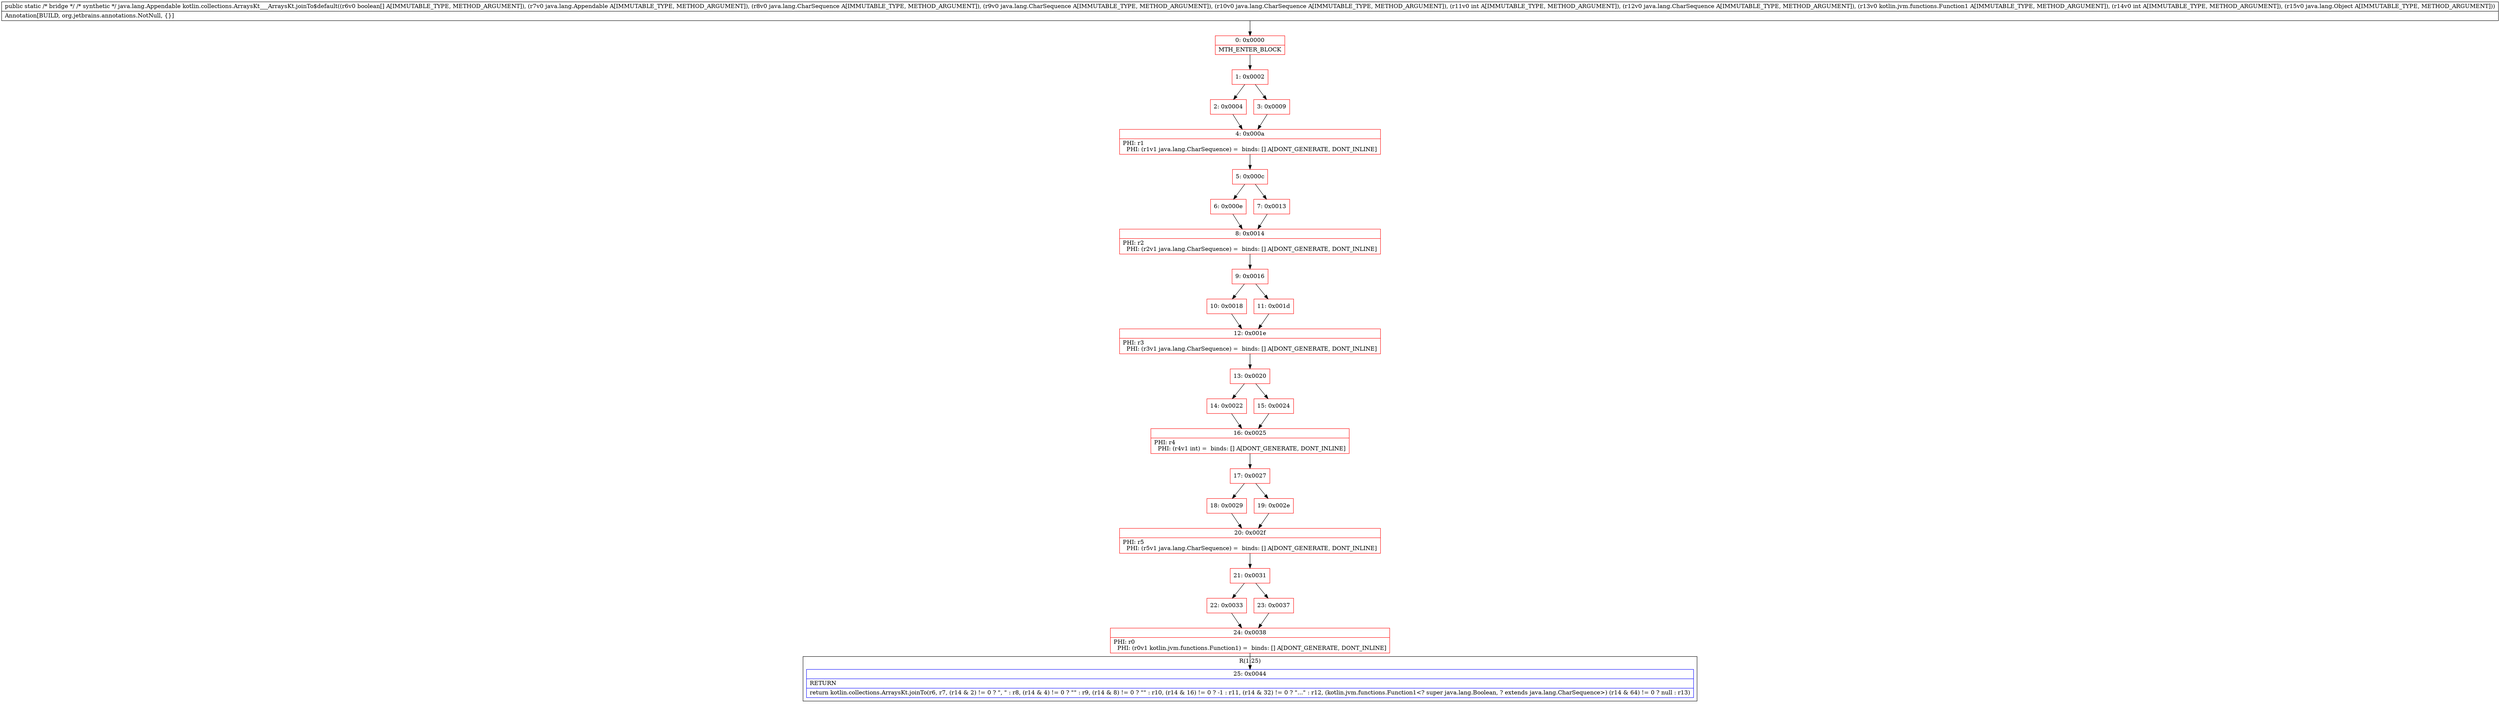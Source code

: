 digraph "CFG forkotlin.collections.ArraysKt___ArraysKt.joinTo$default([ZLjava\/lang\/Appendable;Ljava\/lang\/CharSequence;Ljava\/lang\/CharSequence;Ljava\/lang\/CharSequence;ILjava\/lang\/CharSequence;Lkotlin\/jvm\/functions\/Function1;ILjava\/lang\/Object;)Ljava\/lang\/Appendable;" {
subgraph cluster_Region_1798812003 {
label = "R(1:25)";
node [shape=record,color=blue];
Node_25 [shape=record,label="{25\:\ 0x0044|RETURN\l|return kotlin.collections.ArraysKt.joinTo(r6, r7, (r14 & 2) != 0 ? \", \" : r8, (r14 & 4) != 0 ? \"\" : r9, (r14 & 8) != 0 ? \"\" : r10, (r14 & 16) != 0 ? \-1 : r11, (r14 & 32) != 0 ? \"...\" : r12, (kotlin.jvm.functions.Function1\<? super java.lang.Boolean, ? extends java.lang.CharSequence\>) (r14 & 64) != 0 ? null : r13)\l}"];
}
Node_0 [shape=record,color=red,label="{0\:\ 0x0000|MTH_ENTER_BLOCK\l}"];
Node_1 [shape=record,color=red,label="{1\:\ 0x0002}"];
Node_2 [shape=record,color=red,label="{2\:\ 0x0004}"];
Node_3 [shape=record,color=red,label="{3\:\ 0x0009}"];
Node_4 [shape=record,color=red,label="{4\:\ 0x000a|PHI: r1 \l  PHI: (r1v1 java.lang.CharSequence) =  binds: [] A[DONT_GENERATE, DONT_INLINE]\l}"];
Node_5 [shape=record,color=red,label="{5\:\ 0x000c}"];
Node_6 [shape=record,color=red,label="{6\:\ 0x000e}"];
Node_7 [shape=record,color=red,label="{7\:\ 0x0013}"];
Node_8 [shape=record,color=red,label="{8\:\ 0x0014|PHI: r2 \l  PHI: (r2v1 java.lang.CharSequence) =  binds: [] A[DONT_GENERATE, DONT_INLINE]\l}"];
Node_9 [shape=record,color=red,label="{9\:\ 0x0016}"];
Node_10 [shape=record,color=red,label="{10\:\ 0x0018}"];
Node_11 [shape=record,color=red,label="{11\:\ 0x001d}"];
Node_12 [shape=record,color=red,label="{12\:\ 0x001e|PHI: r3 \l  PHI: (r3v1 java.lang.CharSequence) =  binds: [] A[DONT_GENERATE, DONT_INLINE]\l}"];
Node_13 [shape=record,color=red,label="{13\:\ 0x0020}"];
Node_14 [shape=record,color=red,label="{14\:\ 0x0022}"];
Node_15 [shape=record,color=red,label="{15\:\ 0x0024}"];
Node_16 [shape=record,color=red,label="{16\:\ 0x0025|PHI: r4 \l  PHI: (r4v1 int) =  binds: [] A[DONT_GENERATE, DONT_INLINE]\l}"];
Node_17 [shape=record,color=red,label="{17\:\ 0x0027}"];
Node_18 [shape=record,color=red,label="{18\:\ 0x0029}"];
Node_19 [shape=record,color=red,label="{19\:\ 0x002e}"];
Node_20 [shape=record,color=red,label="{20\:\ 0x002f|PHI: r5 \l  PHI: (r5v1 java.lang.CharSequence) =  binds: [] A[DONT_GENERATE, DONT_INLINE]\l}"];
Node_21 [shape=record,color=red,label="{21\:\ 0x0031}"];
Node_22 [shape=record,color=red,label="{22\:\ 0x0033}"];
Node_23 [shape=record,color=red,label="{23\:\ 0x0037}"];
Node_24 [shape=record,color=red,label="{24\:\ 0x0038|PHI: r0 \l  PHI: (r0v1 kotlin.jvm.functions.Function1) =  binds: [] A[DONT_GENERATE, DONT_INLINE]\l}"];
MethodNode[shape=record,label="{public static \/* bridge *\/ \/* synthetic *\/ java.lang.Appendable kotlin.collections.ArraysKt___ArraysKt.joinTo$default((r6v0 boolean[] A[IMMUTABLE_TYPE, METHOD_ARGUMENT]), (r7v0 java.lang.Appendable A[IMMUTABLE_TYPE, METHOD_ARGUMENT]), (r8v0 java.lang.CharSequence A[IMMUTABLE_TYPE, METHOD_ARGUMENT]), (r9v0 java.lang.CharSequence A[IMMUTABLE_TYPE, METHOD_ARGUMENT]), (r10v0 java.lang.CharSequence A[IMMUTABLE_TYPE, METHOD_ARGUMENT]), (r11v0 int A[IMMUTABLE_TYPE, METHOD_ARGUMENT]), (r12v0 java.lang.CharSequence A[IMMUTABLE_TYPE, METHOD_ARGUMENT]), (r13v0 kotlin.jvm.functions.Function1 A[IMMUTABLE_TYPE, METHOD_ARGUMENT]), (r14v0 int A[IMMUTABLE_TYPE, METHOD_ARGUMENT]), (r15v0 java.lang.Object A[IMMUTABLE_TYPE, METHOD_ARGUMENT]))  | Annotation[BUILD, org.jetbrains.annotations.NotNull, \{\}]\l}"];
MethodNode -> Node_0;
Node_0 -> Node_1;
Node_1 -> Node_2;
Node_1 -> Node_3;
Node_2 -> Node_4;
Node_3 -> Node_4;
Node_4 -> Node_5;
Node_5 -> Node_6;
Node_5 -> Node_7;
Node_6 -> Node_8;
Node_7 -> Node_8;
Node_8 -> Node_9;
Node_9 -> Node_10;
Node_9 -> Node_11;
Node_10 -> Node_12;
Node_11 -> Node_12;
Node_12 -> Node_13;
Node_13 -> Node_14;
Node_13 -> Node_15;
Node_14 -> Node_16;
Node_15 -> Node_16;
Node_16 -> Node_17;
Node_17 -> Node_18;
Node_17 -> Node_19;
Node_18 -> Node_20;
Node_19 -> Node_20;
Node_20 -> Node_21;
Node_21 -> Node_22;
Node_21 -> Node_23;
Node_22 -> Node_24;
Node_23 -> Node_24;
Node_24 -> Node_25;
}

